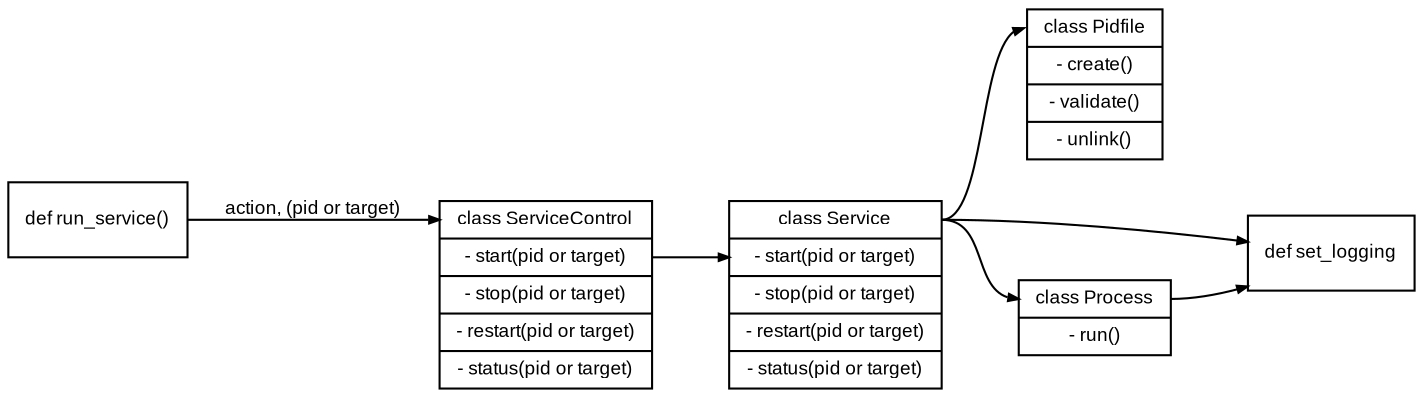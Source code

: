digraph pyservice {

    graph [ rankdir = "LR" ];
    node [shape=record,fontname=Arial,fontsize=9];
    edge [arrowsize=0.5,fontname=Arial,fontsize=9];

    // Nodes
    
    run_service         [label="def run_service()"];
    
    service_control     [label="<top>       class ServiceControl |\
                                <start>     - start(pid or target) |\
                                <stop>      - stop(pid or target) |\
                                <restart>   - restart(pid or target) |\
                                <status>    - status(pid or target)"];
                                
    service             [label="<top> class Service |\
                                <start>     - start(pid or target) |\
                                <stop>      - stop(pid or target) |\
                                <restart>   - restart(pid or target) |\
                                <status>    - status(pid or target)"];

    pidfile             [label="<top> class Pidfile |\
                                <create>    - create() |\
                                <validate>  - validate() |\
                                <unlink>    - unlink()"];
    logging             [label="<top> def set_logging"];
    process             [label="<top> class Process |\
                                <run>       - run()"];

    //  Links
    run_service -> service_control:top [label="action, (pid or target)"];
    service_control:start -> service:start;
    service:top -> process:top;
    service:top -> pidfile:top;
    service:top -> logging:top;
    process:top -> logging:top;
       
}
